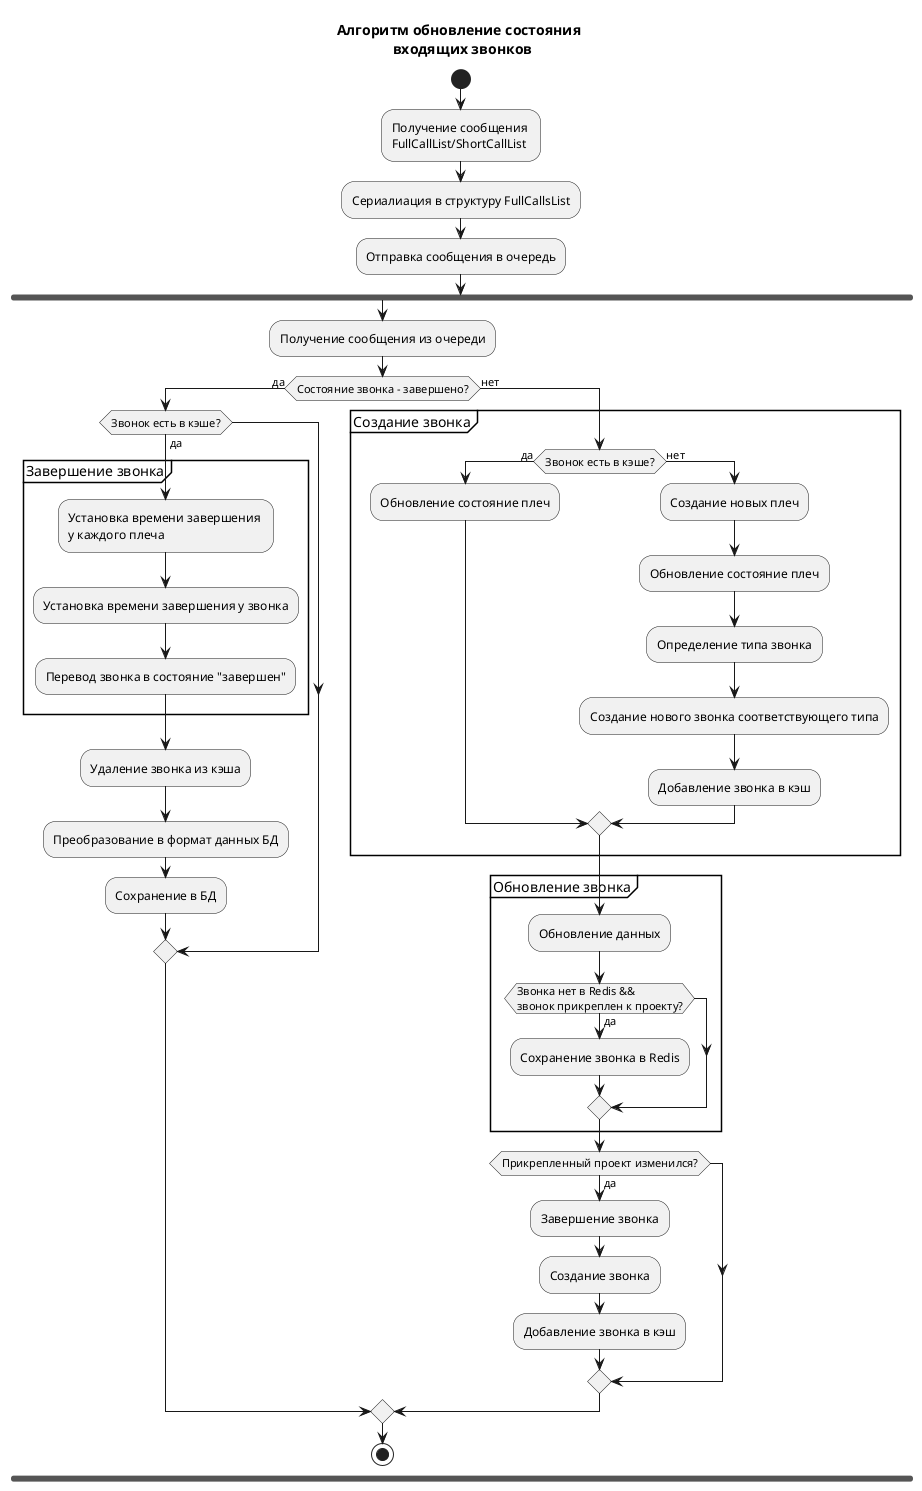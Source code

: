 @startuml
start

title Алгоритм обновление состояния \n входящих звонков

:Получение сообщения \nFullCallList/ShortCallList;

:Сериалиация в структуру FullCallsList;

:Отправка сообщения в очередь;

fork

:Получение сообщения из очереди;

if (Состояние звонка - завершено?) then (да)
    if (Звонок есть в кэше?) then (да)
        partition "Завершение звонка" {
            :Установка времени завершения \nу каждого плеча;
            :Установка времени завершения у звонка;
            :Перевод звонка в состояние "завершен";
        }
        :Удаление звонка из кэша;
        :Преобразование в формат данных БД;
        :Сохранение в БД;
    endif
else (нет)
    partition "Создание звонка" {
        if (Звонок есть в кэше?) then (да)
            :Обновление состояние плеч;
        else (нет)
            :Создание новых плеч;
            :Обновление состояние плеч;
            'todo раскрыть как происходит определение?
            :Определение типа звонка;
            :Создание нового звонка соответствующего типа;
            :Добавление звонка в кэш;
        endif
    }
    partition "Обновление звонка" {
        :Обновление данных;
        if (Звонка нет в Redis && \nзвонок прикреплен к проекту?) then (да)
            :Сохранение звонка в Redis;
        endif
        ':Обработка события;
        'todo раскрыть
    }
    if (Прикрепленный проект изменился?) then (да)
        :Завершение звонка;
        :Создание звонка;
        :Добавление звонка в кэш;
    endif
endif

stop

@enduml



